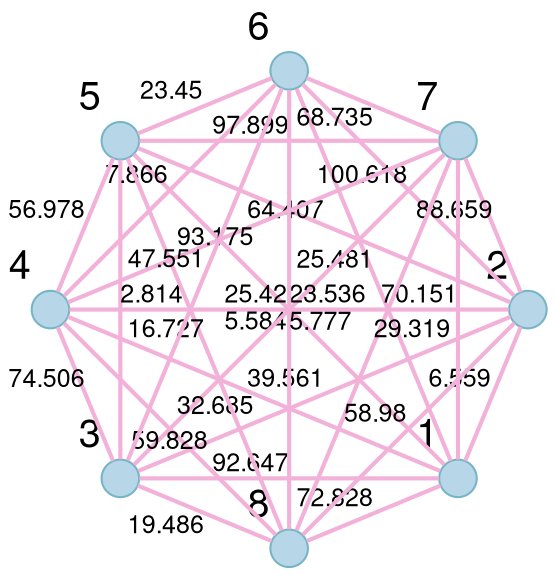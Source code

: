 digraph graph_visual_8n_8m {

	layout=circo
	fontname="Helvetica,Arial,sans-serif"
	node [fontname="Helvetica,Arial,sans-serif", fontsize=19, style=filled, shape=circle, height=0.25, color="#76b5c5", fillcolor="#b7d7e8"]
	edge [fontname="Helvetica,Arial,sans-serif", fontsize=12, color="#f2b1d8", penwidth=2]
	rankdir=LR;

	node [style=filled, shape=circle, height=0.25]
	edge [dir=none]
	1	[xlabel=1, label=""]
	2	[xlabel=2, label=""]
	3	[xlabel=3, label=""]
	4	[xlabel=4, label=""]
	5	[xlabel=5, label=""]
	6	[xlabel=6, label=""]
	7	[xlabel=7, label=""]
	8	[xlabel=8, label=""]

	2 -> 1 [label=6.559 ]
	3 -> 1 [label=92.647 ]
	4 -> 1 [label=32.685 ]
	5 -> 4 [label=56.978 ]
	6 -> 3 [label=47.551 ]
	7 -> 1 [label=70.151 ]
	8 -> 2 [label=58.98 ]
	2 -> 5 [label=64.407 ]
	3 -> 7 [label=23.536 ]
	1 -> 5 [label=25.42 ]
	3 -> 8 [label=19.486 ]
	4 -> 8 [label=59.828 ]
	5 -> 6 [label=23.45 ]
	4 -> 7 [label=93.175 ]
	3 -> 5 [label=2.814 ]
	7 -> 8 [label=29.319 ]
	1 -> 8 [label=72.828 ]
	5 -> 8 [label=16.727 ]
	6 -> 7 [label=68.735 ]
	1 -> 6 [label=25.481 ]
	2 -> 4 [label=5.584 ]
	4 -> 6 [label=7.866 ]
	3 -> 4 [label=74.506 ]
	2 -> 6 [label=100.618 ]
	2 -> 7 [label=88.659 ]
	5 -> 7 [label=97.899 ]
	6 -> 8 [label=5.777 ]
	2 -> 3 [label=39.561 ]
}
